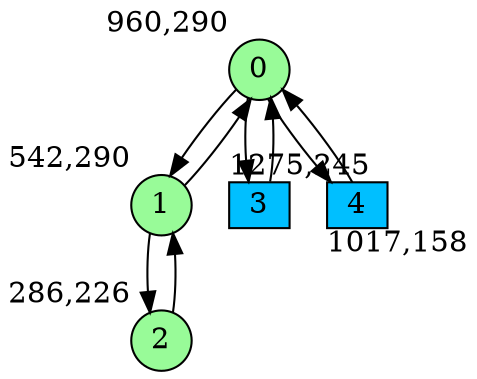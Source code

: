 digraph G {
graph [bgcolor=white]
node [shape=circle, style = filled, fillcolor=white,fixedsize=true, width=0.4, height=0.3 ]
0[xlabel="960,290", pos = "10.5313,0!", fillcolor=palegreen ];
1[xlabel="542,290", pos = "4,0!", fillcolor=palegreen ];
2[xlabel="286,226", pos = "0,1!", fillcolor=palegreen ];
3[xlabel="1275,245", pos = "15.4531,0.703125!", fillcolor=deepskyblue, shape=box ];
4[xlabel="1017,158", pos = "11.4219,2.0625!", fillcolor=deepskyblue, shape=box ];
0->1 ;
0->3 ;
0->4 ;
1->0 ;
1->2 ;
2->1 ;
3->0 ;
4->0 ;
}
